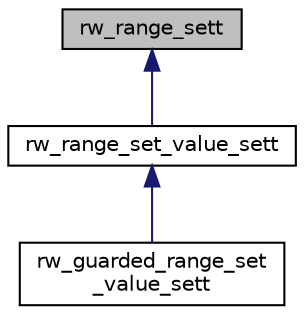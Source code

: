 digraph "rw_range_sett"
{
 // LATEX_PDF_SIZE
  bgcolor="transparent";
  edge [fontname="Helvetica",fontsize="10",labelfontname="Helvetica",labelfontsize="10"];
  node [fontname="Helvetica",fontsize="10",shape=record];
  Node1 [label="rw_range_sett",height=0.2,width=0.4,color="black", fillcolor="grey75", style="filled", fontcolor="black",tooltip=" "];
  Node1 -> Node2 [dir="back",color="midnightblue",fontsize="10",style="solid",fontname="Helvetica"];
  Node2 [label="rw_range_set_value_sett",height=0.2,width=0.4,color="black",URL="$classrw__range__set__value__sett.html",tooltip=" "];
  Node2 -> Node3 [dir="back",color="midnightblue",fontsize="10",style="solid",fontname="Helvetica"];
  Node3 [label="rw_guarded_range_set\l_value_sett",height=0.2,width=0.4,color="black",URL="$classrw__guarded__range__set__value__sett.html",tooltip=" "];
}
